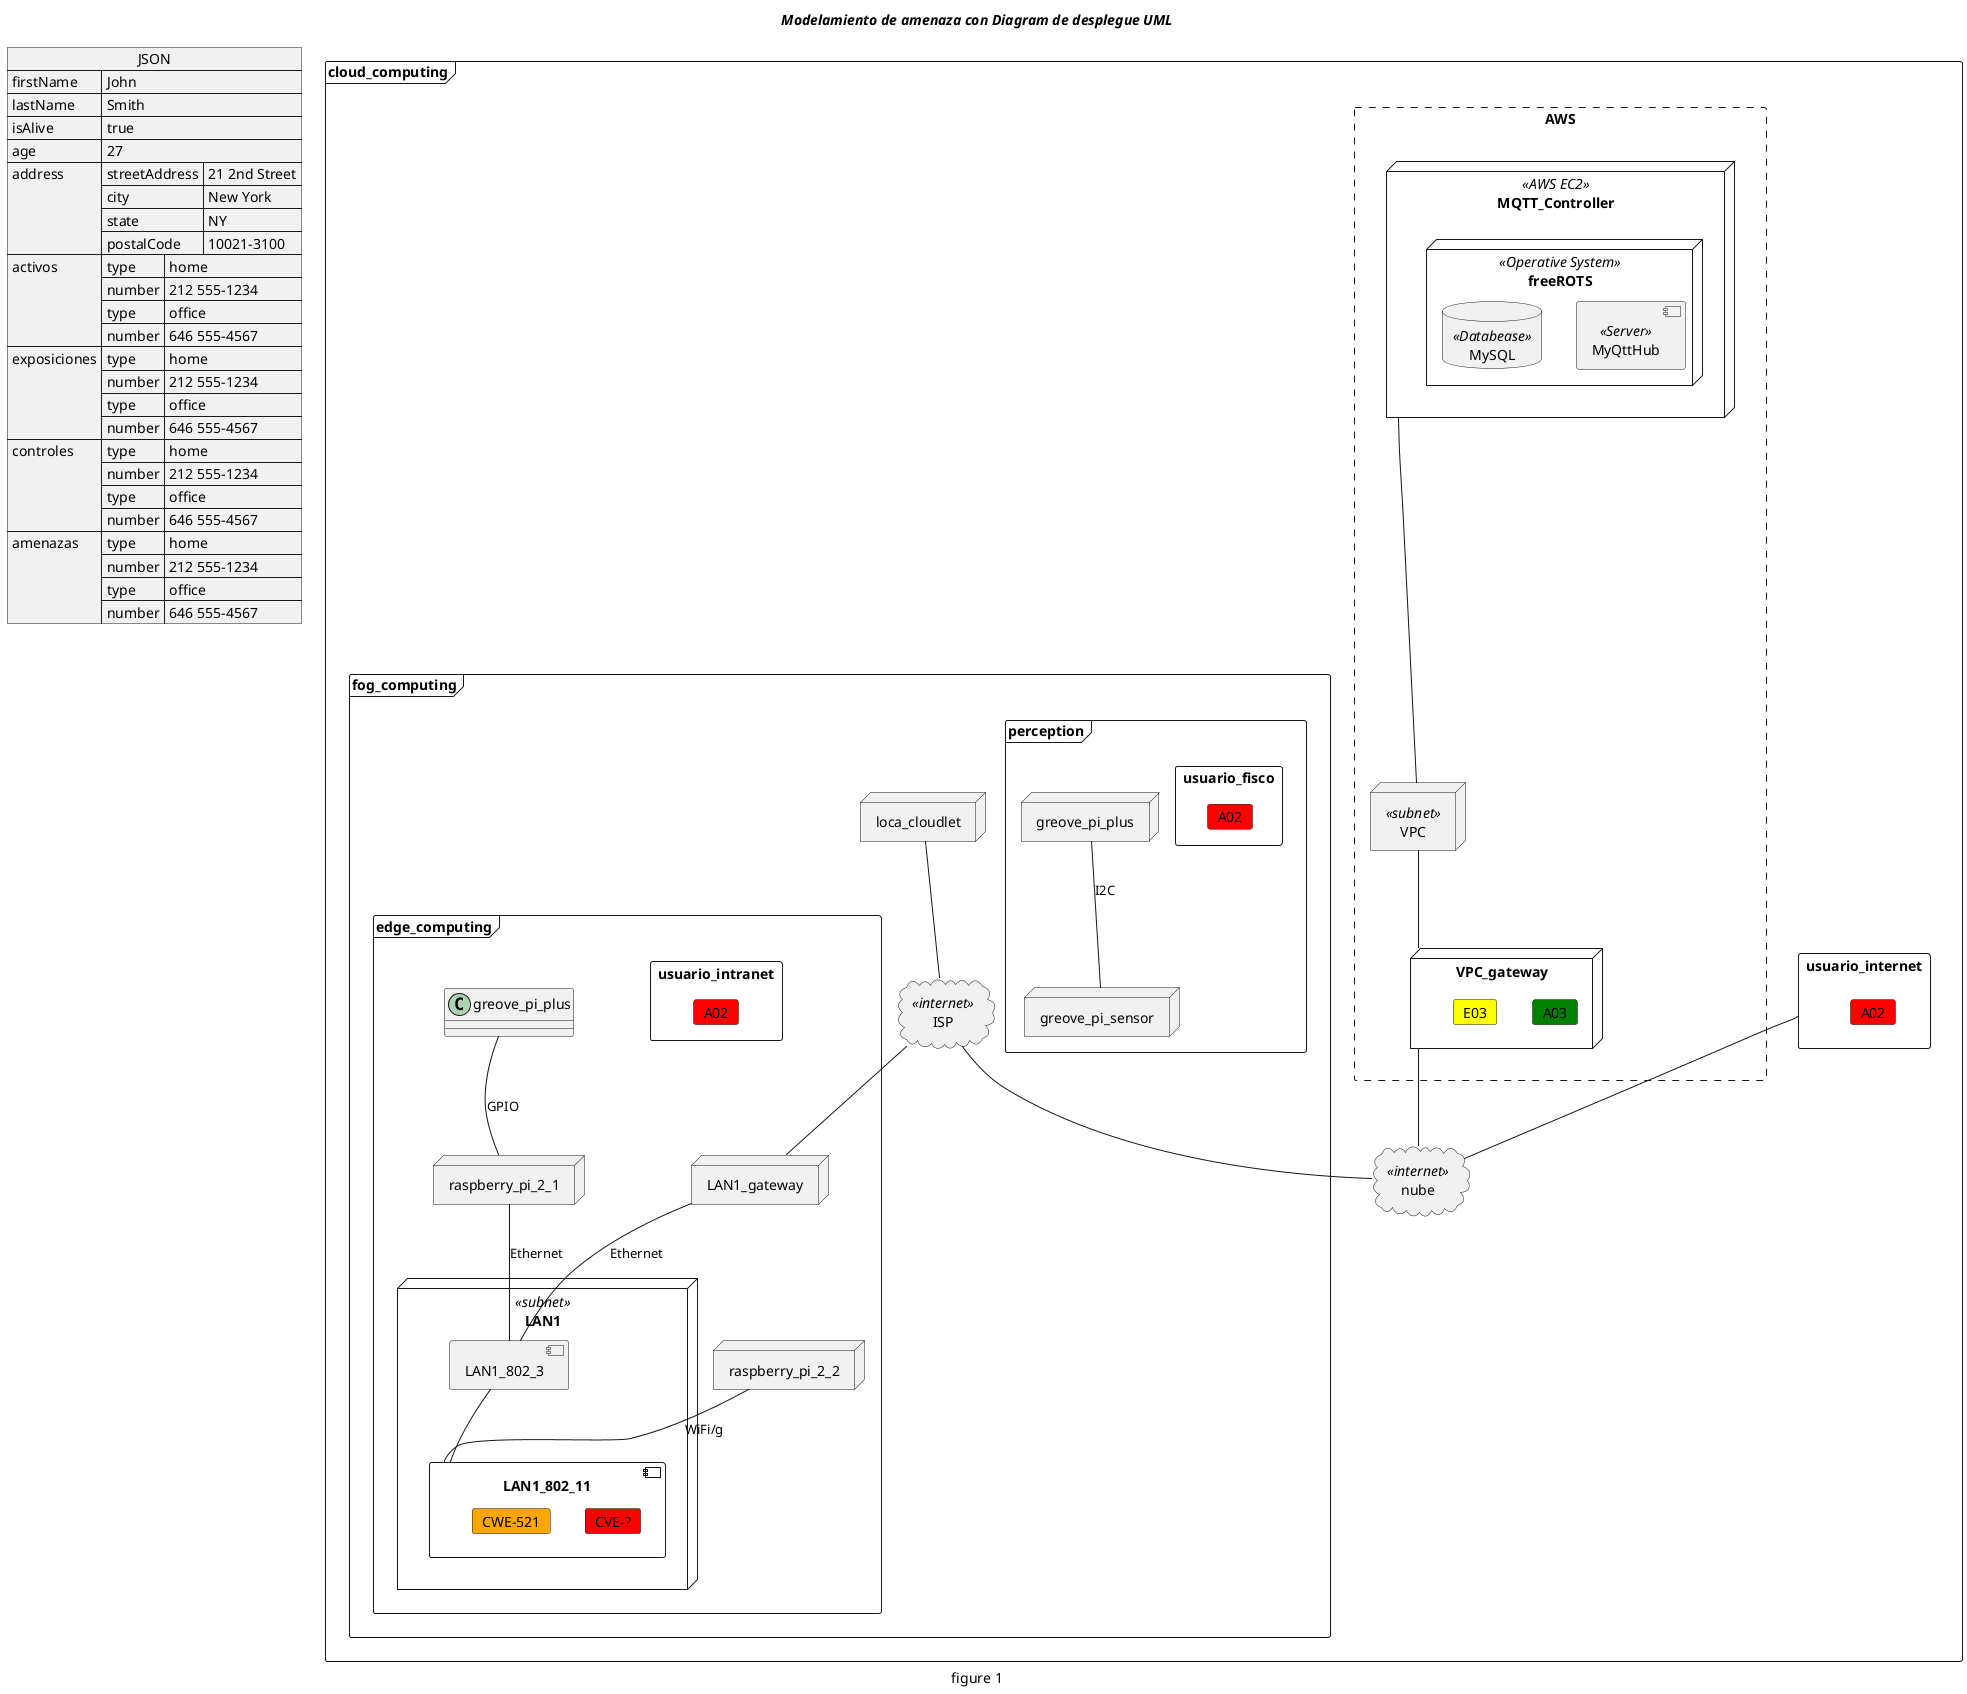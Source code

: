 @startuml
allowmixing
title "//Modelamiento de amenaza con Diagram de desplegue UML//"
caption figure 1


frame cloud_computing {
    cloud nube <<internet>>
	rectangle usuario_internet {
		card A02 #red
	}
	usuario_internet--nube
	rectangle AWS #line.dashed {
		node MQTT_Controller <<AWS EC2>>{
			node freeROTS <<Operative System>> {
				component MyQttHub <<Server>>
				database MySQL <<Databease>>
				
			}
		}
		node VPC_gateway {
			card A03 #green
			card E03 #orange
		}
		node VPC <<subnet>>
	}

	MQTT_Controller--VPC
	VPC--VPC_gateway
	
	
	
	VPC_gateway--nube	
	
	frame fog_computing {
		cloud ISP <<internet>>
		node loca_cloudlet
		loca_cloudlet--ISP
		ISP--nube
	
		frame edge_computing {
			node LAN1_gateway {
				card E03 #yellow
			}

			node raspberry_pi_2_1
			greove_pi_plus -- raspberry_pi_2_1 : GPIO

			node raspberry_pi_2_2

			node LAN1 <<subnet>> {
				component LAN1_802_3 
				component LAN1_802_11 {
					card "CVE-?" #red
					card "CWE-521" #orange
				}
				LAN1_802_3 -- LAN1_802_11
			}
			ISP -- LAN1_gateway 
			LAN1_gateway -- LAN1_802_3: Ethernet

			raspberry_pi_2_1 -- LAN1_802_3 : Ethernet
			raspberry_pi_2_2 -- LAN1_802_11 : WiFi/g			

			rectangle usuario_intranet {
				card "A02" as A02_1 #red
			}
		}

		frame perception {
			node greove_pi_plus {
				card A02 #red
			}			
			node greove_pi_sensor
			greove_pi_plus--greove_pi_sensor : I2C

			rectangle usuario_fisco {
				card "A02" as A02_2 #red
			}			
		}
	}
}

json JSON {
  "firstName": "John",
  "lastName": "Smith",
  "isAlive": true,
  "age": 27,
  "address": {
    "streetAddress": "21 2nd Street",
    "city": "New York",
    "state": "NY",
    "postalCode": "10021-3100"
  },
  "activos": [
    {
      "type": "home",
      "number": "212 555-1234"
    },
    {
      "type": "office",
      "number": "646 555-4567"
    }
  ],
  "exposiciones": [
    {
      "type": "home",
      "number": "212 555-1234"
    },
    {
      "type": "office",
      "number": "646 555-4567"
    }
  ],
  "controles": [
    {
      "type": "home",
      "number": "212 555-1234"
    },
    {
      "type": "office",
      "number": "646 555-4567"
    }
  ]  ,
  "amenazas": [
    {
      "type": "home",
      "number": "212 555-1234"
    },
    {
      "type": "office",
      "number": "646 555-4567"
    }
  ]    
}
@enduml